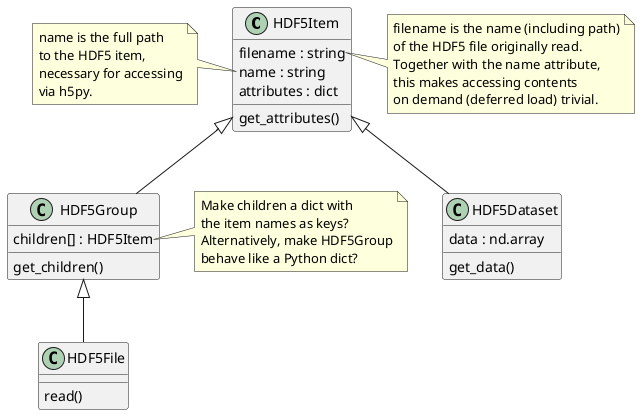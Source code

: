@startuml
'https://plantuml.com/class-diagram

class HDF5Item {
    filename : string
    name : string
    attributes : dict
    get_attributes()
}

note right of HDF5Item::filename {
    filename is the name (including path)
    of the HDF5 file originally read.
    Together with the name attribute,
    this makes accessing contents
    on demand (deferred load) trivial.
}

note left of HDF5Item::name {
    name is the full path
    to the HDF5 item,
    necessary for accessing
    via h5py.
}

class HDF5Group extends HDF5Item {
    children[] : HDF5Item
    get_children()
}

note right of HDF5Group::children {
    Make children a dict with
    the item names as keys?
    Alternatively, make HDF5Group
    behave like a Python dict?
}

class HDF5Dataset extends HDF5Item {
    data : nd.array
    get_data()
}


class HDF5File extends HDF5Group {
    read()
}
@enduml
